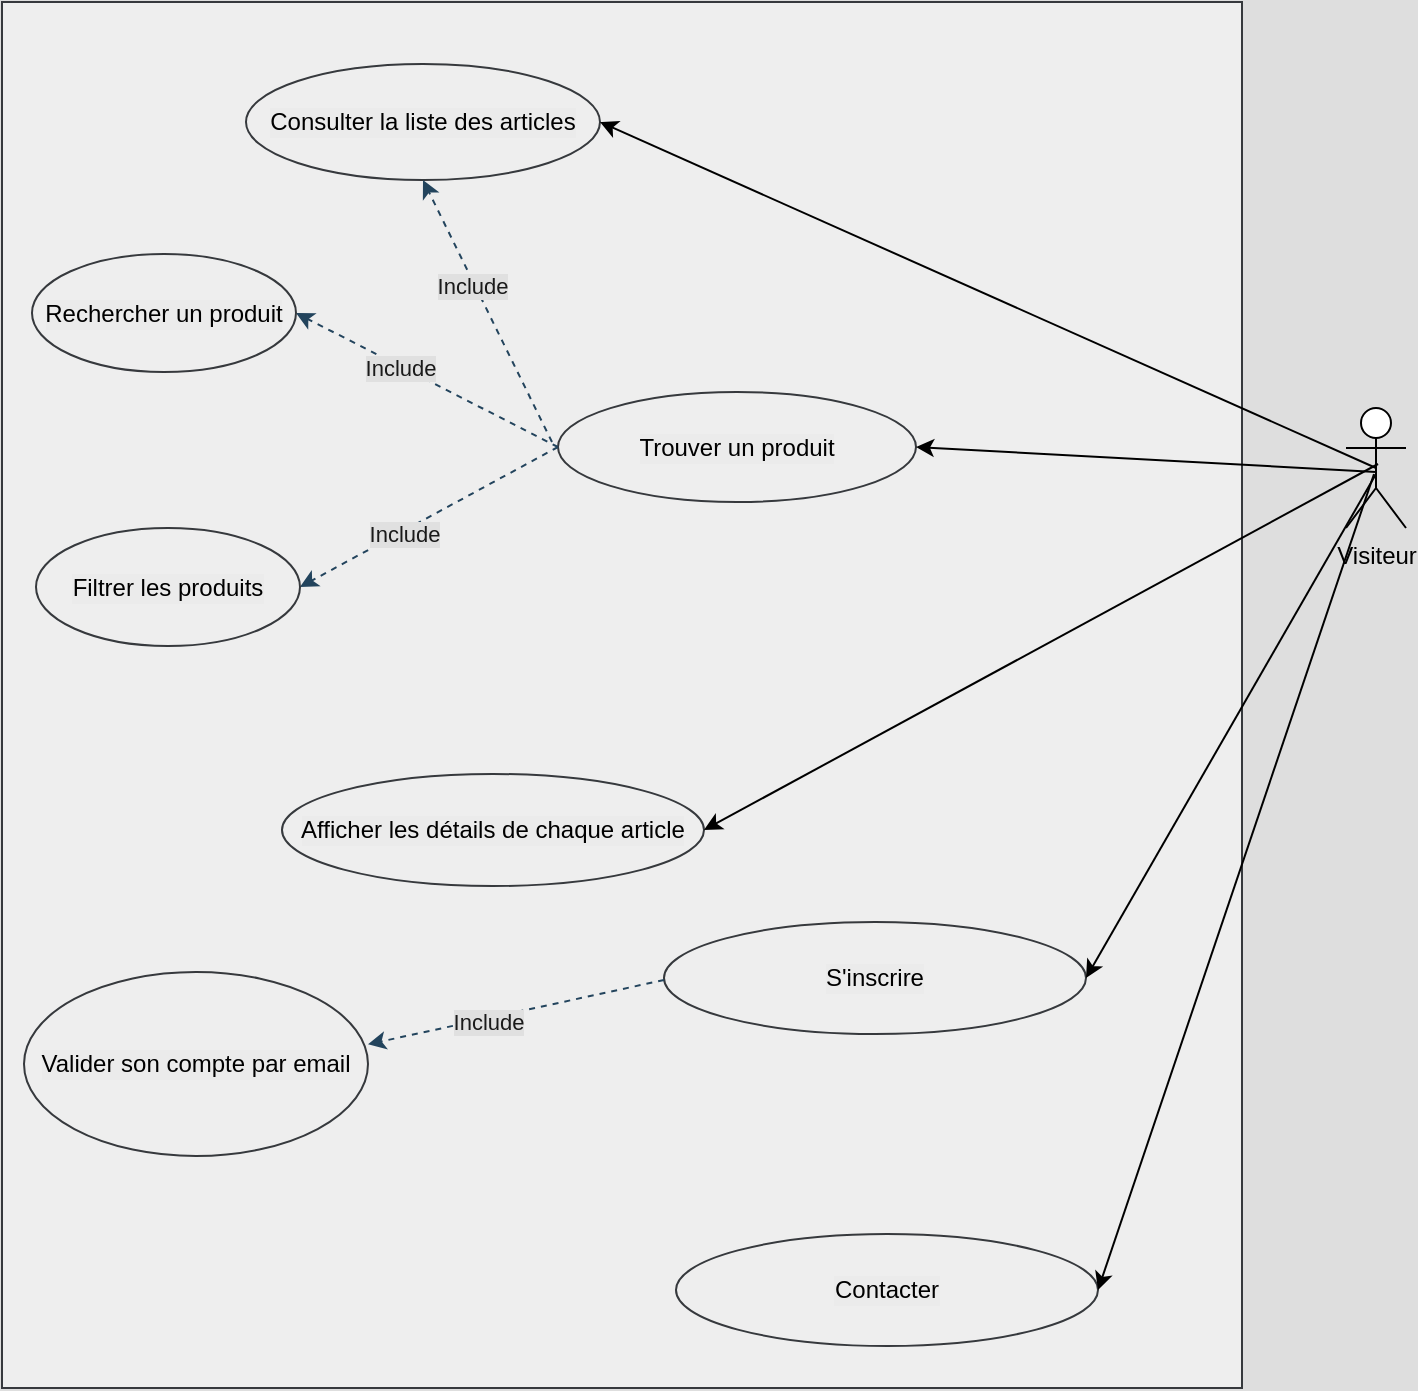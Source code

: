 <mxfile>
    <diagram id="8PGR3U10r7HoxpeFvIGb" name="Page-1">
        <mxGraphModel dx="914" dy="464" grid="0" gridSize="10" guides="1" tooltips="1" connect="1" arrows="1" fold="1" page="1" pageScale="1" pageWidth="850" pageHeight="1100" background="#DEDEDE" math="0" shadow="0">
            <root>
                <mxCell id="0"/>
                <mxCell id="1" parent="0"/>
                <mxCell id="2" value="&lt;font color=&quot;#000000&quot;&gt;Visiteur&lt;/font&gt;" style="shape=umlActor;verticalLabelPosition=bottom;verticalAlign=top;html=1;outlineConnect=0;strokeColor=#000000;" parent="1" vertex="1">
                    <mxGeometry x="698" y="468" width="30" height="60" as="geometry"/>
                </mxCell>
                <mxCell id="3" value="" style="whiteSpace=wrap;html=1;fillColor=#eeeeee;strokeColor=#36393d;fontStyle=1" parent="1" vertex="1">
                    <mxGeometry x="26" y="265" width="620" height="693" as="geometry"/>
                </mxCell>
                <mxCell id="5" value="&lt;font color=&quot;#000000&quot;&gt;Consulter la liste des articles&lt;/font&gt;" style="ellipse;whiteSpace=wrap;html=1;labelBackgroundColor=#EBEBEB;strokeColor=#36393d;fillColor=#eeeeee;" parent="1" vertex="1">
                    <mxGeometry x="148" y="296" width="177" height="58" as="geometry"/>
                </mxCell>
                <mxCell id="10" value="" style="endArrow=classic;html=1;strokeColor=#000000;fontColor=#000000;exitX=0.5;exitY=0.5;exitDx=0;exitDy=0;exitPerimeter=0;entryX=1;entryY=0.5;entryDx=0;entryDy=0;" parent="1" source="2" target="5" edge="1">
                    <mxGeometry width="50" height="50" relative="1" as="geometry">
                        <mxPoint x="198" y="494" as="sourcePoint"/>
                        <mxPoint x="248" y="444" as="targetPoint"/>
                    </mxGeometry>
                </mxCell>
                <mxCell id="13" value="&lt;font color=&quot;#000000&quot;&gt;Afficher les détails de chaque article&lt;/font&gt;" style="ellipse;whiteSpace=wrap;html=1;labelBackgroundColor=#EBEBEB;strokeColor=#36393d;fillColor=#eeeeee;" parent="1" vertex="1">
                    <mxGeometry x="166" y="651" width="211" height="56" as="geometry"/>
                </mxCell>
                <mxCell id="18" value="&lt;font color=&quot;#000000&quot;&gt;Trouver un produit&lt;/font&gt;" style="ellipse;whiteSpace=wrap;html=1;labelBackgroundColor=#EBEBEB;strokeColor=#36393d;fillColor=#eeeeee;" parent="1" vertex="1">
                    <mxGeometry x="304" y="460" width="179" height="55" as="geometry"/>
                </mxCell>
                <mxCell id="19" value="&lt;font color=&quot;#000000&quot;&gt;S'inscrire&lt;/font&gt;" style="ellipse;whiteSpace=wrap;html=1;labelBackgroundColor=#EBEBEB;strokeColor=#36393d;fillColor=#eeeeee;" parent="1" vertex="1">
                    <mxGeometry x="357" y="725" width="211" height="56" as="geometry"/>
                </mxCell>
                <mxCell id="20" value="" style="endArrow=classic;html=1;strokeColor=#000000;fontColor=#000000;entryX=1;entryY=0.5;entryDx=0;entryDy=0;" parent="1" target="18" edge="1">
                    <mxGeometry width="50" height="50" relative="1" as="geometry">
                        <mxPoint x="713" y="500" as="sourcePoint"/>
                        <mxPoint x="383.0" y="327" as="targetPoint"/>
                    </mxGeometry>
                </mxCell>
                <mxCell id="21" value="" style="endArrow=classic;html=1;strokeColor=#000000;fontColor=#000000;entryX=1;entryY=0.5;entryDx=0;entryDy=0;" parent="1" target="13" edge="1">
                    <mxGeometry width="50" height="50" relative="1" as="geometry">
                        <mxPoint x="714" y="496" as="sourcePoint"/>
                        <mxPoint x="384.0" y="446" as="targetPoint"/>
                    </mxGeometry>
                </mxCell>
                <mxCell id="22" value="" style="endArrow=classic;html=1;strokeColor=#000000;fontColor=#000000;entryX=1;entryY=0.5;entryDx=0;entryDy=0;" parent="1" target="19" edge="1">
                    <mxGeometry width="50" height="50" relative="1" as="geometry">
                        <mxPoint x="713" y="501" as="sourcePoint"/>
                        <mxPoint x="387.0" y="506" as="targetPoint"/>
                    </mxGeometry>
                </mxCell>
                <mxCell id="23" value="&lt;font color=&quot;#000000&quot;&gt;Contacter&lt;/font&gt;" style="ellipse;whiteSpace=wrap;html=1;labelBackgroundColor=#EBEBEB;strokeColor=#36393d;fillColor=#eeeeee;" parent="1" vertex="1">
                    <mxGeometry x="363" y="881" width="211" height="56" as="geometry"/>
                </mxCell>
                <mxCell id="24" value="" style="endArrow=classic;html=1;strokeColor=#000000;fontColor=#000000;entryX=1;entryY=0.5;entryDx=0;entryDy=0;" parent="1" target="23" edge="1">
                    <mxGeometry width="50" height="50" relative="1" as="geometry">
                        <mxPoint x="712" y="501" as="sourcePoint"/>
                        <mxPoint x="406" y="582" as="targetPoint"/>
                    </mxGeometry>
                </mxCell>
                <mxCell id="25" value="&lt;font color=&quot;#000000&quot;&gt;Valider son compte par email&lt;/font&gt;" style="ellipse;whiteSpace=wrap;html=1;fillColor=#eeeeee;strokeColor=#36393d;labelBackgroundColor=#EBEBEB;" vertex="1" parent="1">
                    <mxGeometry x="37" y="750" width="172" height="92" as="geometry"/>
                </mxCell>
                <mxCell id="42" value="" style="endArrow=classic;html=1;dashed=1;strokeColor=#23445d;exitX=0;exitY=0.5;exitDx=0;exitDy=0;fillColor=#bac8d3;labelBackgroundColor=#E6E6E6;entryX=1;entryY=0.5;entryDx=0;entryDy=0;" edge="1" parent="1" source="18" target="44">
                    <mxGeometry x="-1" y="-13" width="50" height="50" relative="1" as="geometry">
                        <mxPoint x="387" y="783" as="sourcePoint"/>
                        <mxPoint x="234.376" y="811.12" as="targetPoint"/>
                        <mxPoint x="16" y="8" as="offset"/>
                    </mxGeometry>
                </mxCell>
                <mxCell id="43" value="Include" style="edgeLabel;html=1;align=center;verticalAlign=middle;resizable=0;points=[];labelBackgroundColor=#E0E0E0;fontColor=#1A1A1A;" vertex="1" connectable="0" parent="42">
                    <mxGeometry x="0.203" y="1" relative="1" as="geometry">
                        <mxPoint as="offset"/>
                    </mxGeometry>
                </mxCell>
                <mxCell id="44" value="&lt;font color=&quot;#000000&quot;&gt;Rechercher un produit&lt;/font&gt;" style="ellipse;whiteSpace=wrap;html=1;fillColor=#eeeeee;strokeColor=#36393d;labelBackgroundColor=#EBEBEB;" vertex="1" parent="1">
                    <mxGeometry x="41" y="391" width="132" height="59" as="geometry"/>
                </mxCell>
                <mxCell id="45" value="" style="endArrow=classic;html=1;dashed=1;strokeColor=#23445d;exitX=0;exitY=0.5;exitDx=0;exitDy=0;fillColor=#bac8d3;labelBackgroundColor=#E6E6E6;entryX=1;entryY=0.5;entryDx=0;entryDy=0;" edge="1" parent="1" source="18" target="47">
                    <mxGeometry x="-1" y="-13" width="50" height="50" relative="1" as="geometry">
                        <mxPoint x="326.0" y="458.5" as="sourcePoint"/>
                        <mxPoint x="183" y="430.5" as="targetPoint"/>
                        <mxPoint x="16" y="8" as="offset"/>
                    </mxGeometry>
                </mxCell>
                <mxCell id="46" value="Include" style="edgeLabel;html=1;align=center;verticalAlign=middle;resizable=0;points=[];labelBackgroundColor=#E0E0E0;fontColor=#1A1A1A;" vertex="1" connectable="0" parent="45">
                    <mxGeometry x="0.203" y="1" relative="1" as="geometry">
                        <mxPoint as="offset"/>
                    </mxGeometry>
                </mxCell>
                <mxCell id="47" value="&lt;font color=&quot;#000000&quot;&gt;Filtrer les produits&lt;/font&gt;" style="ellipse;whiteSpace=wrap;html=1;fillColor=#eeeeee;strokeColor=#36393d;labelBackgroundColor=#EBEBEB;" vertex="1" parent="1">
                    <mxGeometry x="43" y="528" width="132" height="59" as="geometry"/>
                </mxCell>
                <mxCell id="48" value="" style="endArrow=classic;html=1;dashed=1;strokeColor=#23445d;fillColor=#bac8d3;labelBackgroundColor=#E6E6E6;entryX=0.5;entryY=1;entryDx=0;entryDy=0;" edge="1" parent="1" target="5">
                    <mxGeometry x="-1" y="-13" width="50" height="50" relative="1" as="geometry">
                        <mxPoint x="301" y="485" as="sourcePoint"/>
                        <mxPoint x="183.0" y="430.5" as="targetPoint"/>
                        <mxPoint x="16" y="8" as="offset"/>
                    </mxGeometry>
                </mxCell>
                <mxCell id="49" value="Include" style="edgeLabel;html=1;align=center;verticalAlign=middle;resizable=0;points=[];labelBackgroundColor=#E0E0E0;fontColor=#1A1A1A;" vertex="1" connectable="0" parent="48">
                    <mxGeometry x="0.203" y="1" relative="1" as="geometry">
                        <mxPoint as="offset"/>
                    </mxGeometry>
                </mxCell>
                <mxCell id="50" value="" style="endArrow=classic;html=1;dashed=1;strokeColor=#23445d;fillColor=#bac8d3;labelBackgroundColor=#E6E6E6;entryX=1;entryY=0.393;entryDx=0;entryDy=0;entryPerimeter=0;" edge="1" parent="1" target="25">
                    <mxGeometry x="-1" y="-13" width="50" height="50" relative="1" as="geometry">
                        <mxPoint x="357" y="754" as="sourcePoint"/>
                        <mxPoint x="185.0" y="567.5" as="targetPoint"/>
                        <mxPoint x="16" y="8" as="offset"/>
                    </mxGeometry>
                </mxCell>
                <mxCell id="51" value="Include" style="edgeLabel;html=1;align=center;verticalAlign=middle;resizable=0;points=[];labelBackgroundColor=#E0E0E0;fontColor=#1A1A1A;" vertex="1" connectable="0" parent="50">
                    <mxGeometry x="0.203" y="1" relative="1" as="geometry">
                        <mxPoint as="offset"/>
                    </mxGeometry>
                </mxCell>
            </root>
        </mxGraphModel>
    </diagram>
</mxfile>